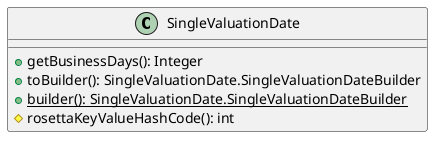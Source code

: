 @startuml

    class SingleValuationDate [[SingleValuationDate.html]] {
        +getBusinessDays(): Integer
        +toBuilder(): SingleValuationDate.SingleValuationDateBuilder
        {static} +builder(): SingleValuationDate.SingleValuationDateBuilder
        #rosettaKeyValueHashCode(): int
    }

@enduml
